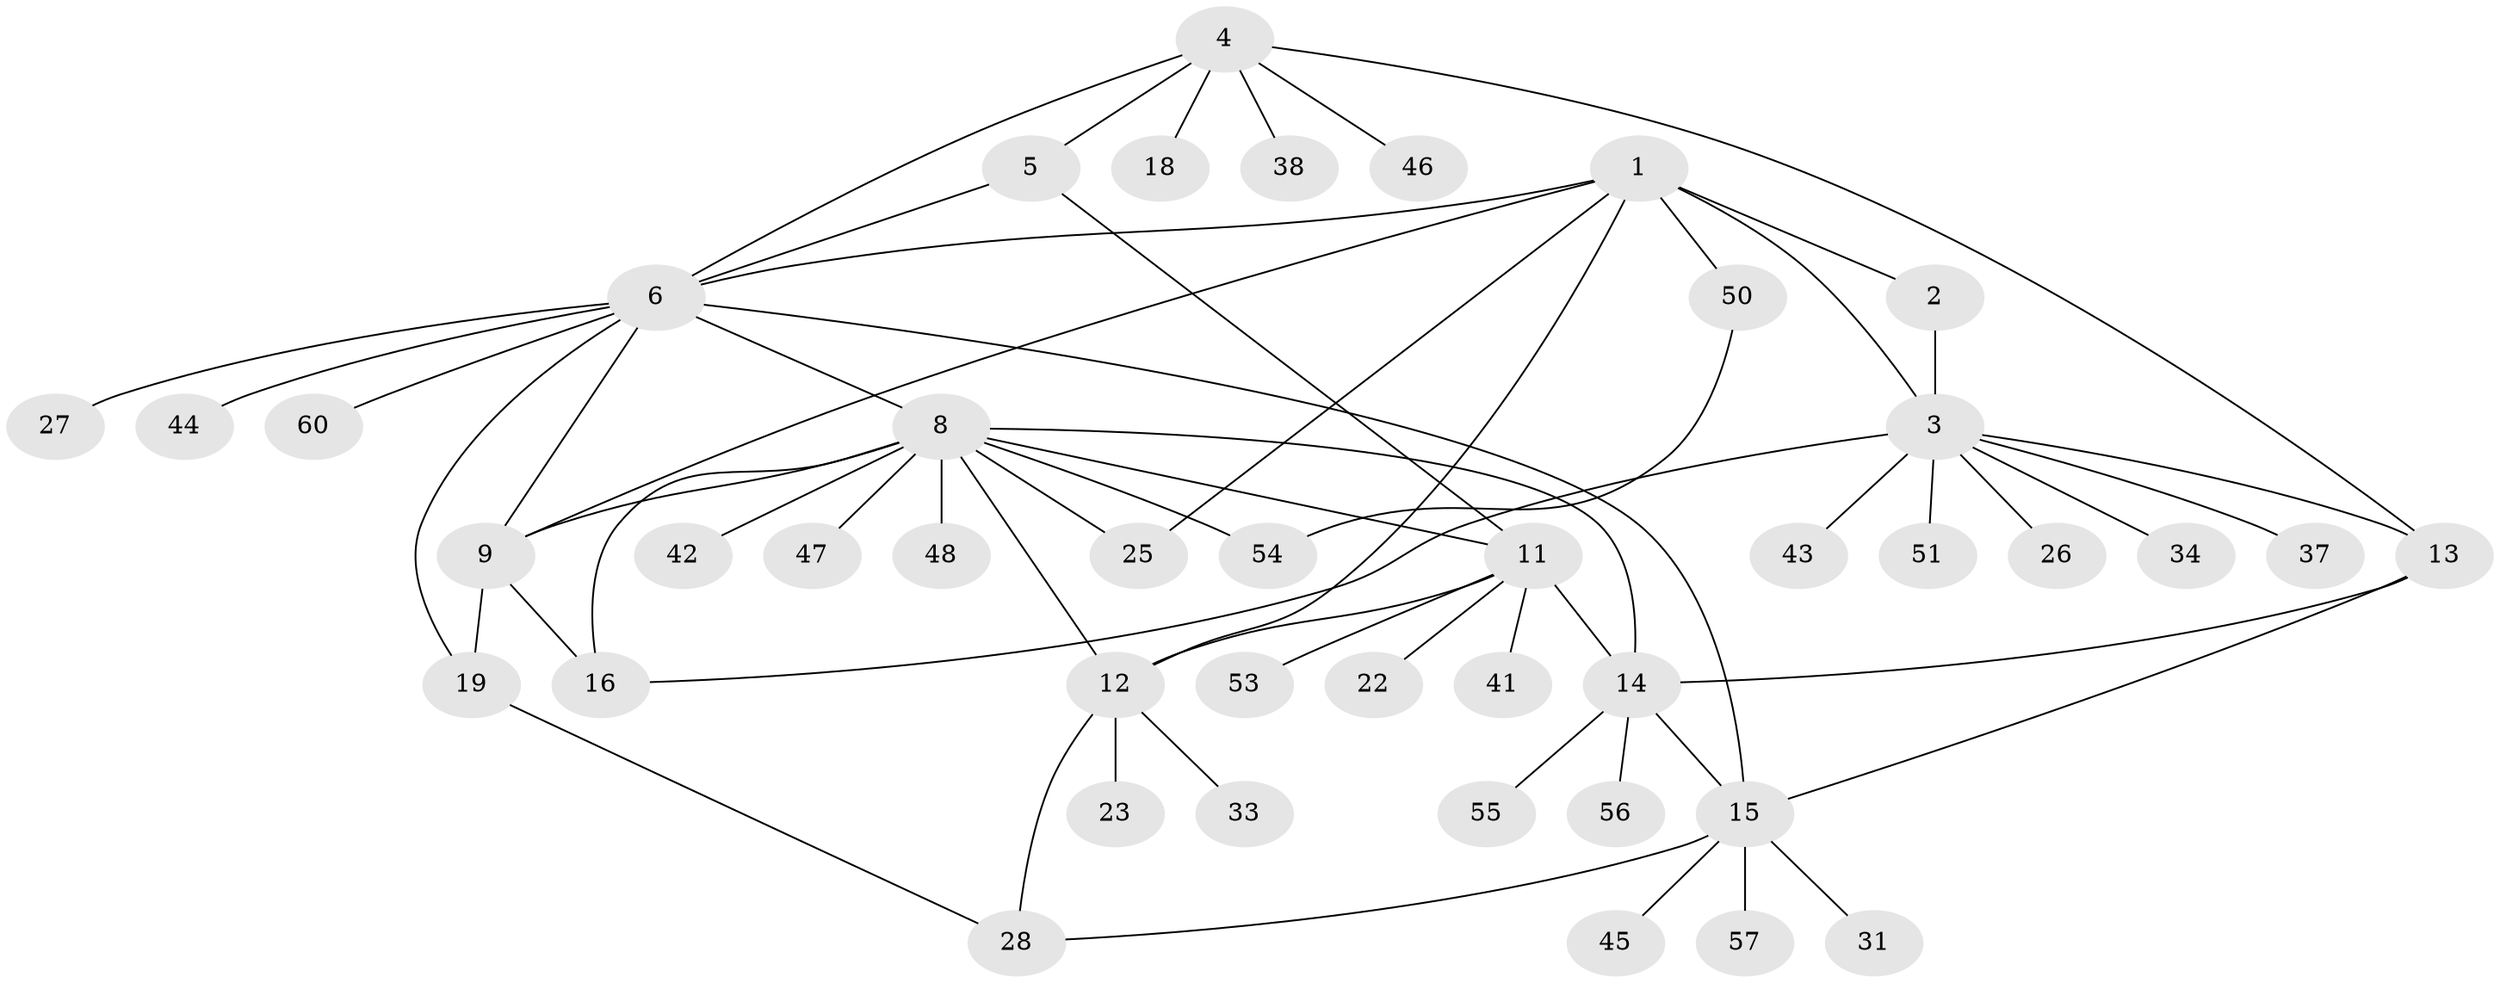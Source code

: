 // original degree distribution, {7: 0.1, 2: 0.2, 8: 0.016666666666666666, 4: 0.03333333333333333, 5: 0.05, 9: 0.016666666666666666, 6: 0.016666666666666666, 3: 0.08333333333333333, 1: 0.48333333333333334}
// Generated by graph-tools (version 1.1) at 2025/11/02/27/25 16:11:32]
// undirected, 43 vertices, 61 edges
graph export_dot {
graph [start="1"]
  node [color=gray90,style=filled];
  1 [super="+40"];
  2;
  3 [super="+39"];
  4 [super="+35"];
  5 [super="+21"];
  6 [super="+7"];
  8 [super="+10"];
  9 [super="+17"];
  11 [super="+24"];
  12 [super="+29"];
  13 [super="+52"];
  14 [super="+36"];
  15 [super="+32"];
  16;
  18 [super="+20"];
  19 [super="+49"];
  22;
  23;
  25;
  26;
  27 [super="+59"];
  28 [super="+30"];
  31;
  33;
  34;
  37;
  38;
  41;
  42;
  43;
  44;
  45;
  46;
  47;
  48;
  50 [super="+58"];
  51;
  53;
  54;
  55;
  56;
  57;
  60;
  1 -- 2;
  1 -- 3;
  1 -- 6;
  1 -- 9;
  1 -- 12;
  1 -- 25;
  1 -- 50;
  2 -- 3;
  3 -- 13;
  3 -- 16;
  3 -- 26;
  3 -- 34;
  3 -- 37;
  3 -- 51;
  3 -- 43;
  4 -- 5;
  4 -- 6;
  4 -- 13;
  4 -- 18;
  4 -- 38;
  4 -- 46;
  5 -- 6;
  5 -- 11;
  6 -- 44;
  6 -- 60;
  6 -- 8;
  6 -- 9;
  6 -- 27;
  6 -- 15;
  6 -- 19;
  8 -- 9;
  8 -- 54;
  8 -- 42;
  8 -- 11;
  8 -- 12;
  8 -- 47;
  8 -- 16;
  8 -- 48;
  8 -- 25;
  8 -- 14;
  9 -- 19;
  9 -- 16;
  11 -- 12;
  11 -- 14;
  11 -- 22;
  11 -- 53;
  11 -- 41;
  12 -- 23;
  12 -- 28;
  12 -- 33;
  13 -- 14;
  13 -- 15;
  14 -- 15;
  14 -- 55;
  14 -- 56;
  15 -- 31;
  15 -- 57;
  15 -- 45;
  15 -- 28;
  19 -- 28;
  50 -- 54;
}
